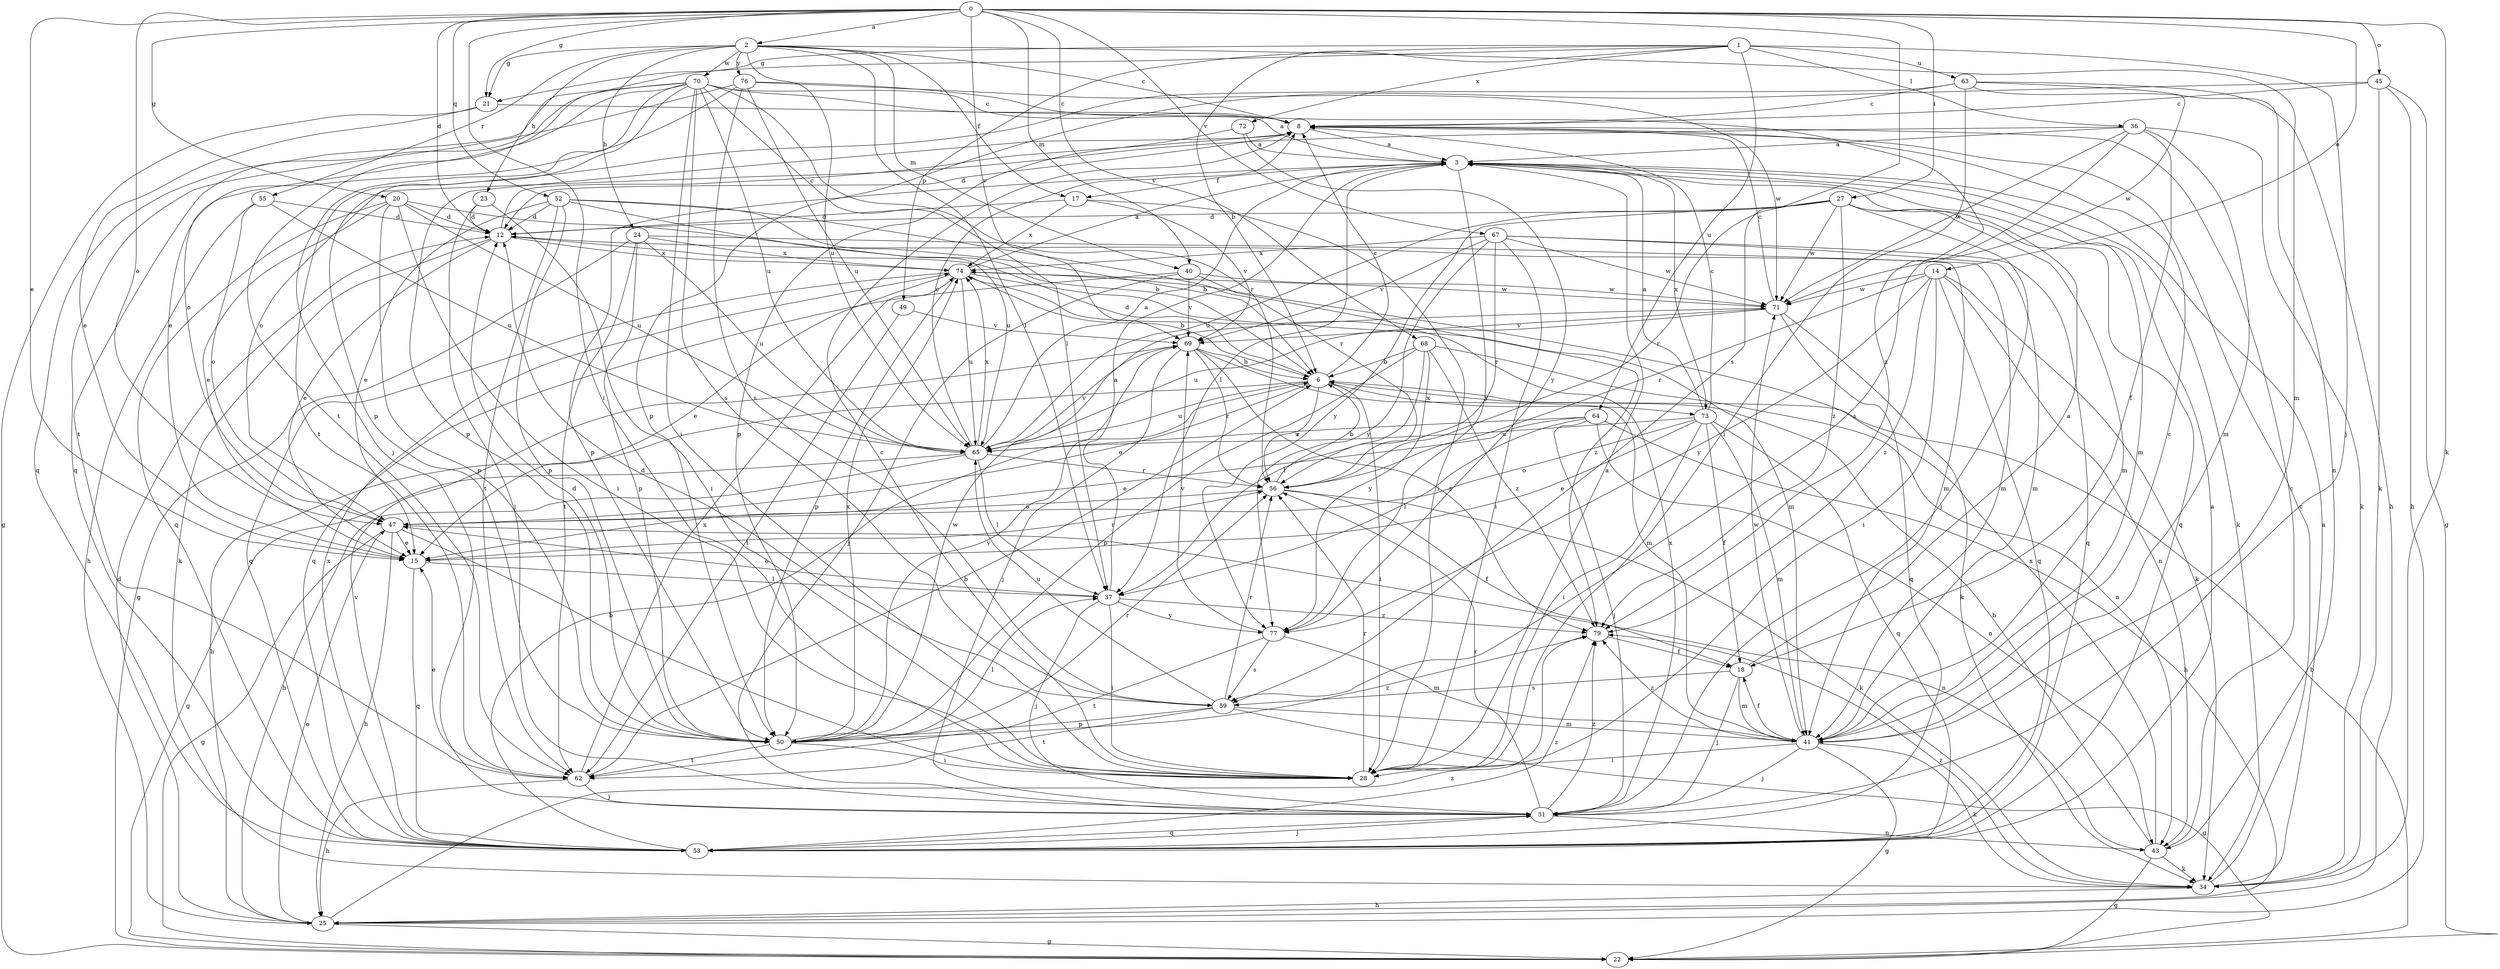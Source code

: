 strict digraph  {
0;
1;
2;
3;
6;
8;
12;
14;
15;
17;
18;
20;
21;
22;
23;
24;
25;
27;
28;
31;
34;
36;
37;
40;
41;
43;
45;
47;
49;
50;
52;
53;
55;
56;
59;
62;
63;
64;
65;
67;
68;
69;
70;
71;
72;
73;
74;
76;
77;
79;
0 -> 2  [label=a];
0 -> 12  [label=d];
0 -> 14  [label=e];
0 -> 15  [label=e];
0 -> 20  [label=g];
0 -> 21  [label=g];
0 -> 27  [label=i];
0 -> 28  [label=i];
0 -> 34  [label=k];
0 -> 40  [label=m];
0 -> 45  [label=o];
0 -> 47  [label=o];
0 -> 52  [label=q];
0 -> 59  [label=s];
0 -> 67  [label=v];
0 -> 68  [label=v];
0 -> 69  [label=v];
1 -> 6  [label=b];
1 -> 21  [label=g];
1 -> 31  [label=j];
1 -> 36  [label=l];
1 -> 49  [label=p];
1 -> 62  [label=t];
1 -> 63  [label=u];
1 -> 64  [label=u];
1 -> 72  [label=x];
2 -> 8  [label=c];
2 -> 17  [label=f];
2 -> 21  [label=g];
2 -> 23  [label=h];
2 -> 24  [label=h];
2 -> 37  [label=l];
2 -> 40  [label=m];
2 -> 41  [label=m];
2 -> 55  [label=r];
2 -> 65  [label=u];
2 -> 70  [label=w];
2 -> 76  [label=y];
3 -> 17  [label=f];
3 -> 34  [label=k];
3 -> 37  [label=l];
3 -> 41  [label=m];
3 -> 50  [label=p];
3 -> 73  [label=x];
3 -> 77  [label=y];
6 -> 8  [label=c];
6 -> 12  [label=d];
6 -> 25  [label=h];
6 -> 28  [label=i];
6 -> 47  [label=o];
6 -> 56  [label=r];
6 -> 65  [label=u];
6 -> 73  [label=x];
8 -> 3  [label=a];
8 -> 12  [label=d];
8 -> 50  [label=p];
12 -> 8  [label=c];
12 -> 15  [label=e];
12 -> 34  [label=k];
12 -> 41  [label=m];
12 -> 74  [label=x];
14 -> 28  [label=i];
14 -> 34  [label=k];
14 -> 43  [label=n];
14 -> 53  [label=q];
14 -> 56  [label=r];
14 -> 71  [label=w];
14 -> 77  [label=y];
14 -> 79  [label=z];
15 -> 37  [label=l];
15 -> 53  [label=q];
15 -> 56  [label=r];
17 -> 12  [label=d];
17 -> 28  [label=i];
17 -> 69  [label=v];
17 -> 74  [label=x];
18 -> 3  [label=a];
18 -> 31  [label=j];
18 -> 41  [label=m];
18 -> 59  [label=s];
20 -> 6  [label=b];
20 -> 12  [label=d];
20 -> 15  [label=e];
20 -> 28  [label=i];
20 -> 50  [label=p];
20 -> 53  [label=q];
20 -> 65  [label=u];
21 -> 15  [label=e];
21 -> 22  [label=g];
21 -> 79  [label=z];
22 -> 6  [label=b];
23 -> 12  [label=d];
23 -> 28  [label=i];
23 -> 31  [label=j];
24 -> 22  [label=g];
24 -> 41  [label=m];
24 -> 50  [label=p];
24 -> 62  [label=t];
24 -> 65  [label=u];
24 -> 74  [label=x];
25 -> 12  [label=d];
25 -> 22  [label=g];
25 -> 47  [label=o];
25 -> 79  [label=z];
27 -> 12  [label=d];
27 -> 31  [label=j];
27 -> 41  [label=m];
27 -> 53  [label=q];
27 -> 56  [label=r];
27 -> 65  [label=u];
27 -> 71  [label=w];
27 -> 77  [label=y];
27 -> 79  [label=z];
28 -> 3  [label=a];
28 -> 8  [label=c];
28 -> 56  [label=r];
31 -> 43  [label=n];
31 -> 53  [label=q];
31 -> 56  [label=r];
31 -> 74  [label=x];
31 -> 79  [label=z];
34 -> 3  [label=a];
34 -> 8  [label=c];
34 -> 25  [label=h];
34 -> 79  [label=z];
36 -> 3  [label=a];
36 -> 18  [label=f];
36 -> 34  [label=k];
36 -> 41  [label=m];
36 -> 47  [label=o];
36 -> 59  [label=s];
36 -> 71  [label=w];
37 -> 3  [label=a];
37 -> 28  [label=i];
37 -> 31  [label=j];
37 -> 47  [label=o];
37 -> 77  [label=y];
37 -> 79  [label=z];
40 -> 31  [label=j];
40 -> 53  [label=q];
40 -> 69  [label=v];
40 -> 71  [label=w];
40 -> 79  [label=z];
41 -> 8  [label=c];
41 -> 18  [label=f];
41 -> 22  [label=g];
41 -> 28  [label=i];
41 -> 31  [label=j];
41 -> 34  [label=k];
41 -> 71  [label=w];
41 -> 79  [label=z];
43 -> 6  [label=b];
43 -> 8  [label=c];
43 -> 22  [label=g];
43 -> 34  [label=k];
43 -> 74  [label=x];
45 -> 8  [label=c];
45 -> 22  [label=g];
45 -> 25  [label=h];
45 -> 34  [label=k];
45 -> 50  [label=p];
47 -> 15  [label=e];
47 -> 22  [label=g];
47 -> 25  [label=h];
47 -> 28  [label=i];
47 -> 43  [label=n];
49 -> 62  [label=t];
49 -> 69  [label=v];
50 -> 12  [label=d];
50 -> 28  [label=i];
50 -> 37  [label=l];
50 -> 56  [label=r];
50 -> 62  [label=t];
50 -> 69  [label=v];
50 -> 71  [label=w];
50 -> 74  [label=x];
50 -> 79  [label=z];
52 -> 6  [label=b];
52 -> 12  [label=d];
52 -> 15  [label=e];
52 -> 50  [label=p];
52 -> 56  [label=r];
52 -> 62  [label=t];
52 -> 65  [label=u];
53 -> 3  [label=a];
53 -> 6  [label=b];
53 -> 31  [label=j];
53 -> 69  [label=v];
53 -> 74  [label=x];
53 -> 79  [label=z];
55 -> 12  [label=d];
55 -> 25  [label=h];
55 -> 47  [label=o];
55 -> 65  [label=u];
56 -> 6  [label=b];
56 -> 18  [label=f];
56 -> 34  [label=k];
56 -> 47  [label=o];
59 -> 12  [label=d];
59 -> 22  [label=g];
59 -> 41  [label=m];
59 -> 50  [label=p];
59 -> 56  [label=r];
59 -> 62  [label=t];
59 -> 65  [label=u];
62 -> 6  [label=b];
62 -> 15  [label=e];
62 -> 25  [label=h];
62 -> 31  [label=j];
62 -> 74  [label=x];
63 -> 8  [label=c];
63 -> 25  [label=h];
63 -> 28  [label=i];
63 -> 43  [label=n];
63 -> 62  [label=t];
63 -> 71  [label=w];
64 -> 15  [label=e];
64 -> 25  [label=h];
64 -> 31  [label=j];
64 -> 37  [label=l];
64 -> 43  [label=n];
64 -> 65  [label=u];
65 -> 3  [label=a];
65 -> 8  [label=c];
65 -> 22  [label=g];
65 -> 25  [label=h];
65 -> 37  [label=l];
65 -> 56  [label=r];
65 -> 69  [label=v];
65 -> 74  [label=x];
67 -> 28  [label=i];
67 -> 41  [label=m];
67 -> 53  [label=q];
67 -> 56  [label=r];
67 -> 69  [label=v];
67 -> 71  [label=w];
67 -> 74  [label=x];
67 -> 77  [label=y];
68 -> 6  [label=b];
68 -> 37  [label=l];
68 -> 43  [label=n];
68 -> 50  [label=p];
68 -> 77  [label=y];
68 -> 79  [label=z];
69 -> 6  [label=b];
69 -> 31  [label=j];
69 -> 41  [label=m];
69 -> 56  [label=r];
69 -> 79  [label=z];
70 -> 3  [label=a];
70 -> 8  [label=c];
70 -> 28  [label=i];
70 -> 31  [label=j];
70 -> 37  [label=l];
70 -> 47  [label=o];
70 -> 50  [label=p];
70 -> 53  [label=q];
70 -> 56  [label=r];
70 -> 59  [label=s];
70 -> 62  [label=t];
70 -> 65  [label=u];
71 -> 8  [label=c];
71 -> 34  [label=k];
71 -> 53  [label=q];
71 -> 65  [label=u];
71 -> 69  [label=v];
72 -> 3  [label=a];
72 -> 50  [label=p];
72 -> 77  [label=y];
73 -> 3  [label=a];
73 -> 8  [label=c];
73 -> 15  [label=e];
73 -> 18  [label=f];
73 -> 28  [label=i];
73 -> 41  [label=m];
73 -> 47  [label=o];
73 -> 53  [label=q];
73 -> 65  [label=u];
74 -> 3  [label=a];
74 -> 6  [label=b];
74 -> 15  [label=e];
74 -> 41  [label=m];
74 -> 50  [label=p];
74 -> 53  [label=q];
74 -> 65  [label=u];
74 -> 71  [label=w];
76 -> 8  [label=c];
76 -> 15  [label=e];
76 -> 53  [label=q];
76 -> 59  [label=s];
76 -> 65  [label=u];
76 -> 71  [label=w];
77 -> 41  [label=m];
77 -> 59  [label=s];
77 -> 62  [label=t];
77 -> 69  [label=v];
79 -> 18  [label=f];
}
